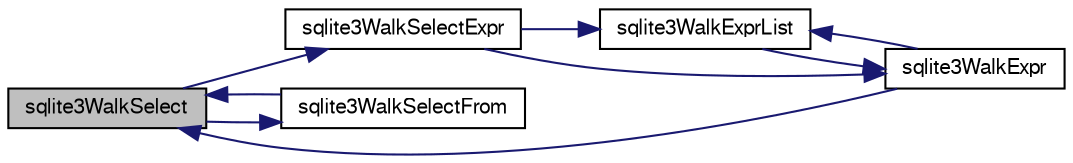 digraph "sqlite3WalkSelect"
{
  edge [fontname="FreeSans",fontsize="10",labelfontname="FreeSans",labelfontsize="10"];
  node [fontname="FreeSans",fontsize="10",shape=record];
  rankdir="LR";
  Node813556 [label="sqlite3WalkSelect",height=0.2,width=0.4,color="black", fillcolor="grey75", style="filled", fontcolor="black"];
  Node813556 -> Node813557 [color="midnightblue",fontsize="10",style="solid",fontname="FreeSans"];
  Node813557 [label="sqlite3WalkSelectExpr",height=0.2,width=0.4,color="black", fillcolor="white", style="filled",URL="$sqlite3_8c.html#a5a2c8da5f377d9f52d96293e6b34c660"];
  Node813557 -> Node813558 [color="midnightblue",fontsize="10",style="solid",fontname="FreeSans"];
  Node813558 [label="sqlite3WalkExprList",height=0.2,width=0.4,color="black", fillcolor="white", style="filled",URL="$sqlite3_8c.html#a436c8eb5cdac53ea15cd6b06645356ae"];
  Node813558 -> Node813559 [color="midnightblue",fontsize="10",style="solid",fontname="FreeSans"];
  Node813559 [label="sqlite3WalkExpr",height=0.2,width=0.4,color="black", fillcolor="white", style="filled",URL="$sqlite3_8c.html#a5d04d7273f7194fb0fbb24e7ee5e1b5a"];
  Node813559 -> Node813556 [color="midnightblue",fontsize="10",style="solid",fontname="FreeSans"];
  Node813559 -> Node813558 [color="midnightblue",fontsize="10",style="solid",fontname="FreeSans"];
  Node813557 -> Node813559 [color="midnightblue",fontsize="10",style="solid",fontname="FreeSans"];
  Node813556 -> Node813560 [color="midnightblue",fontsize="10",style="solid",fontname="FreeSans"];
  Node813560 [label="sqlite3WalkSelectFrom",height=0.2,width=0.4,color="black", fillcolor="white", style="filled",URL="$sqlite3_8c.html#a49a2f6da604a451e52ab3a12f588189f"];
  Node813560 -> Node813556 [color="midnightblue",fontsize="10",style="solid",fontname="FreeSans"];
}
